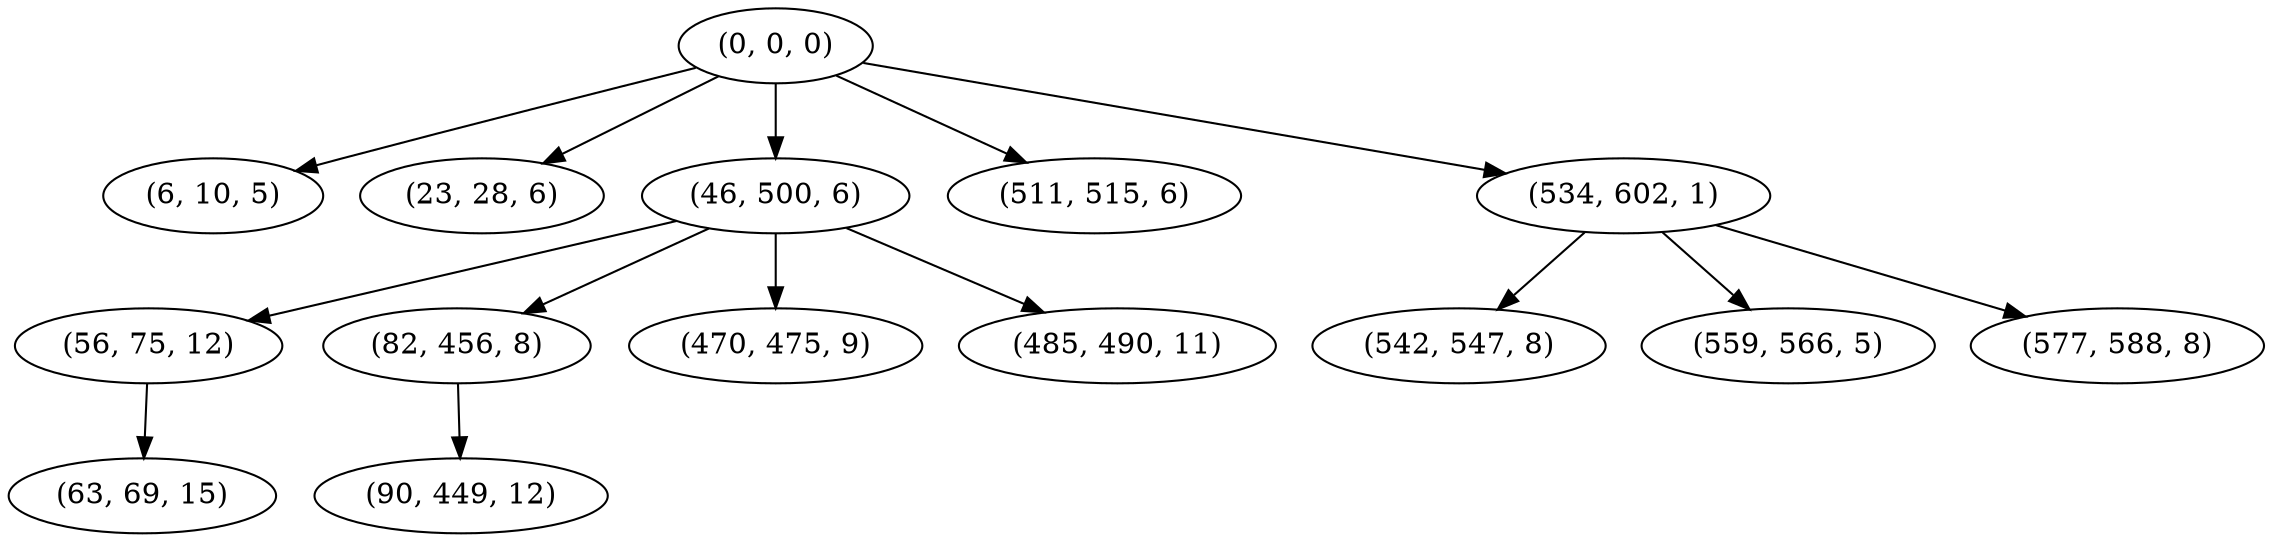 digraph tree {
    "(0, 0, 0)";
    "(6, 10, 5)";
    "(23, 28, 6)";
    "(46, 500, 6)";
    "(56, 75, 12)";
    "(63, 69, 15)";
    "(82, 456, 8)";
    "(90, 449, 12)";
    "(470, 475, 9)";
    "(485, 490, 11)";
    "(511, 515, 6)";
    "(534, 602, 1)";
    "(542, 547, 8)";
    "(559, 566, 5)";
    "(577, 588, 8)";
    "(0, 0, 0)" -> "(6, 10, 5)";
    "(0, 0, 0)" -> "(23, 28, 6)";
    "(0, 0, 0)" -> "(46, 500, 6)";
    "(0, 0, 0)" -> "(511, 515, 6)";
    "(0, 0, 0)" -> "(534, 602, 1)";
    "(46, 500, 6)" -> "(56, 75, 12)";
    "(46, 500, 6)" -> "(82, 456, 8)";
    "(46, 500, 6)" -> "(470, 475, 9)";
    "(46, 500, 6)" -> "(485, 490, 11)";
    "(56, 75, 12)" -> "(63, 69, 15)";
    "(82, 456, 8)" -> "(90, 449, 12)";
    "(534, 602, 1)" -> "(542, 547, 8)";
    "(534, 602, 1)" -> "(559, 566, 5)";
    "(534, 602, 1)" -> "(577, 588, 8)";
}
